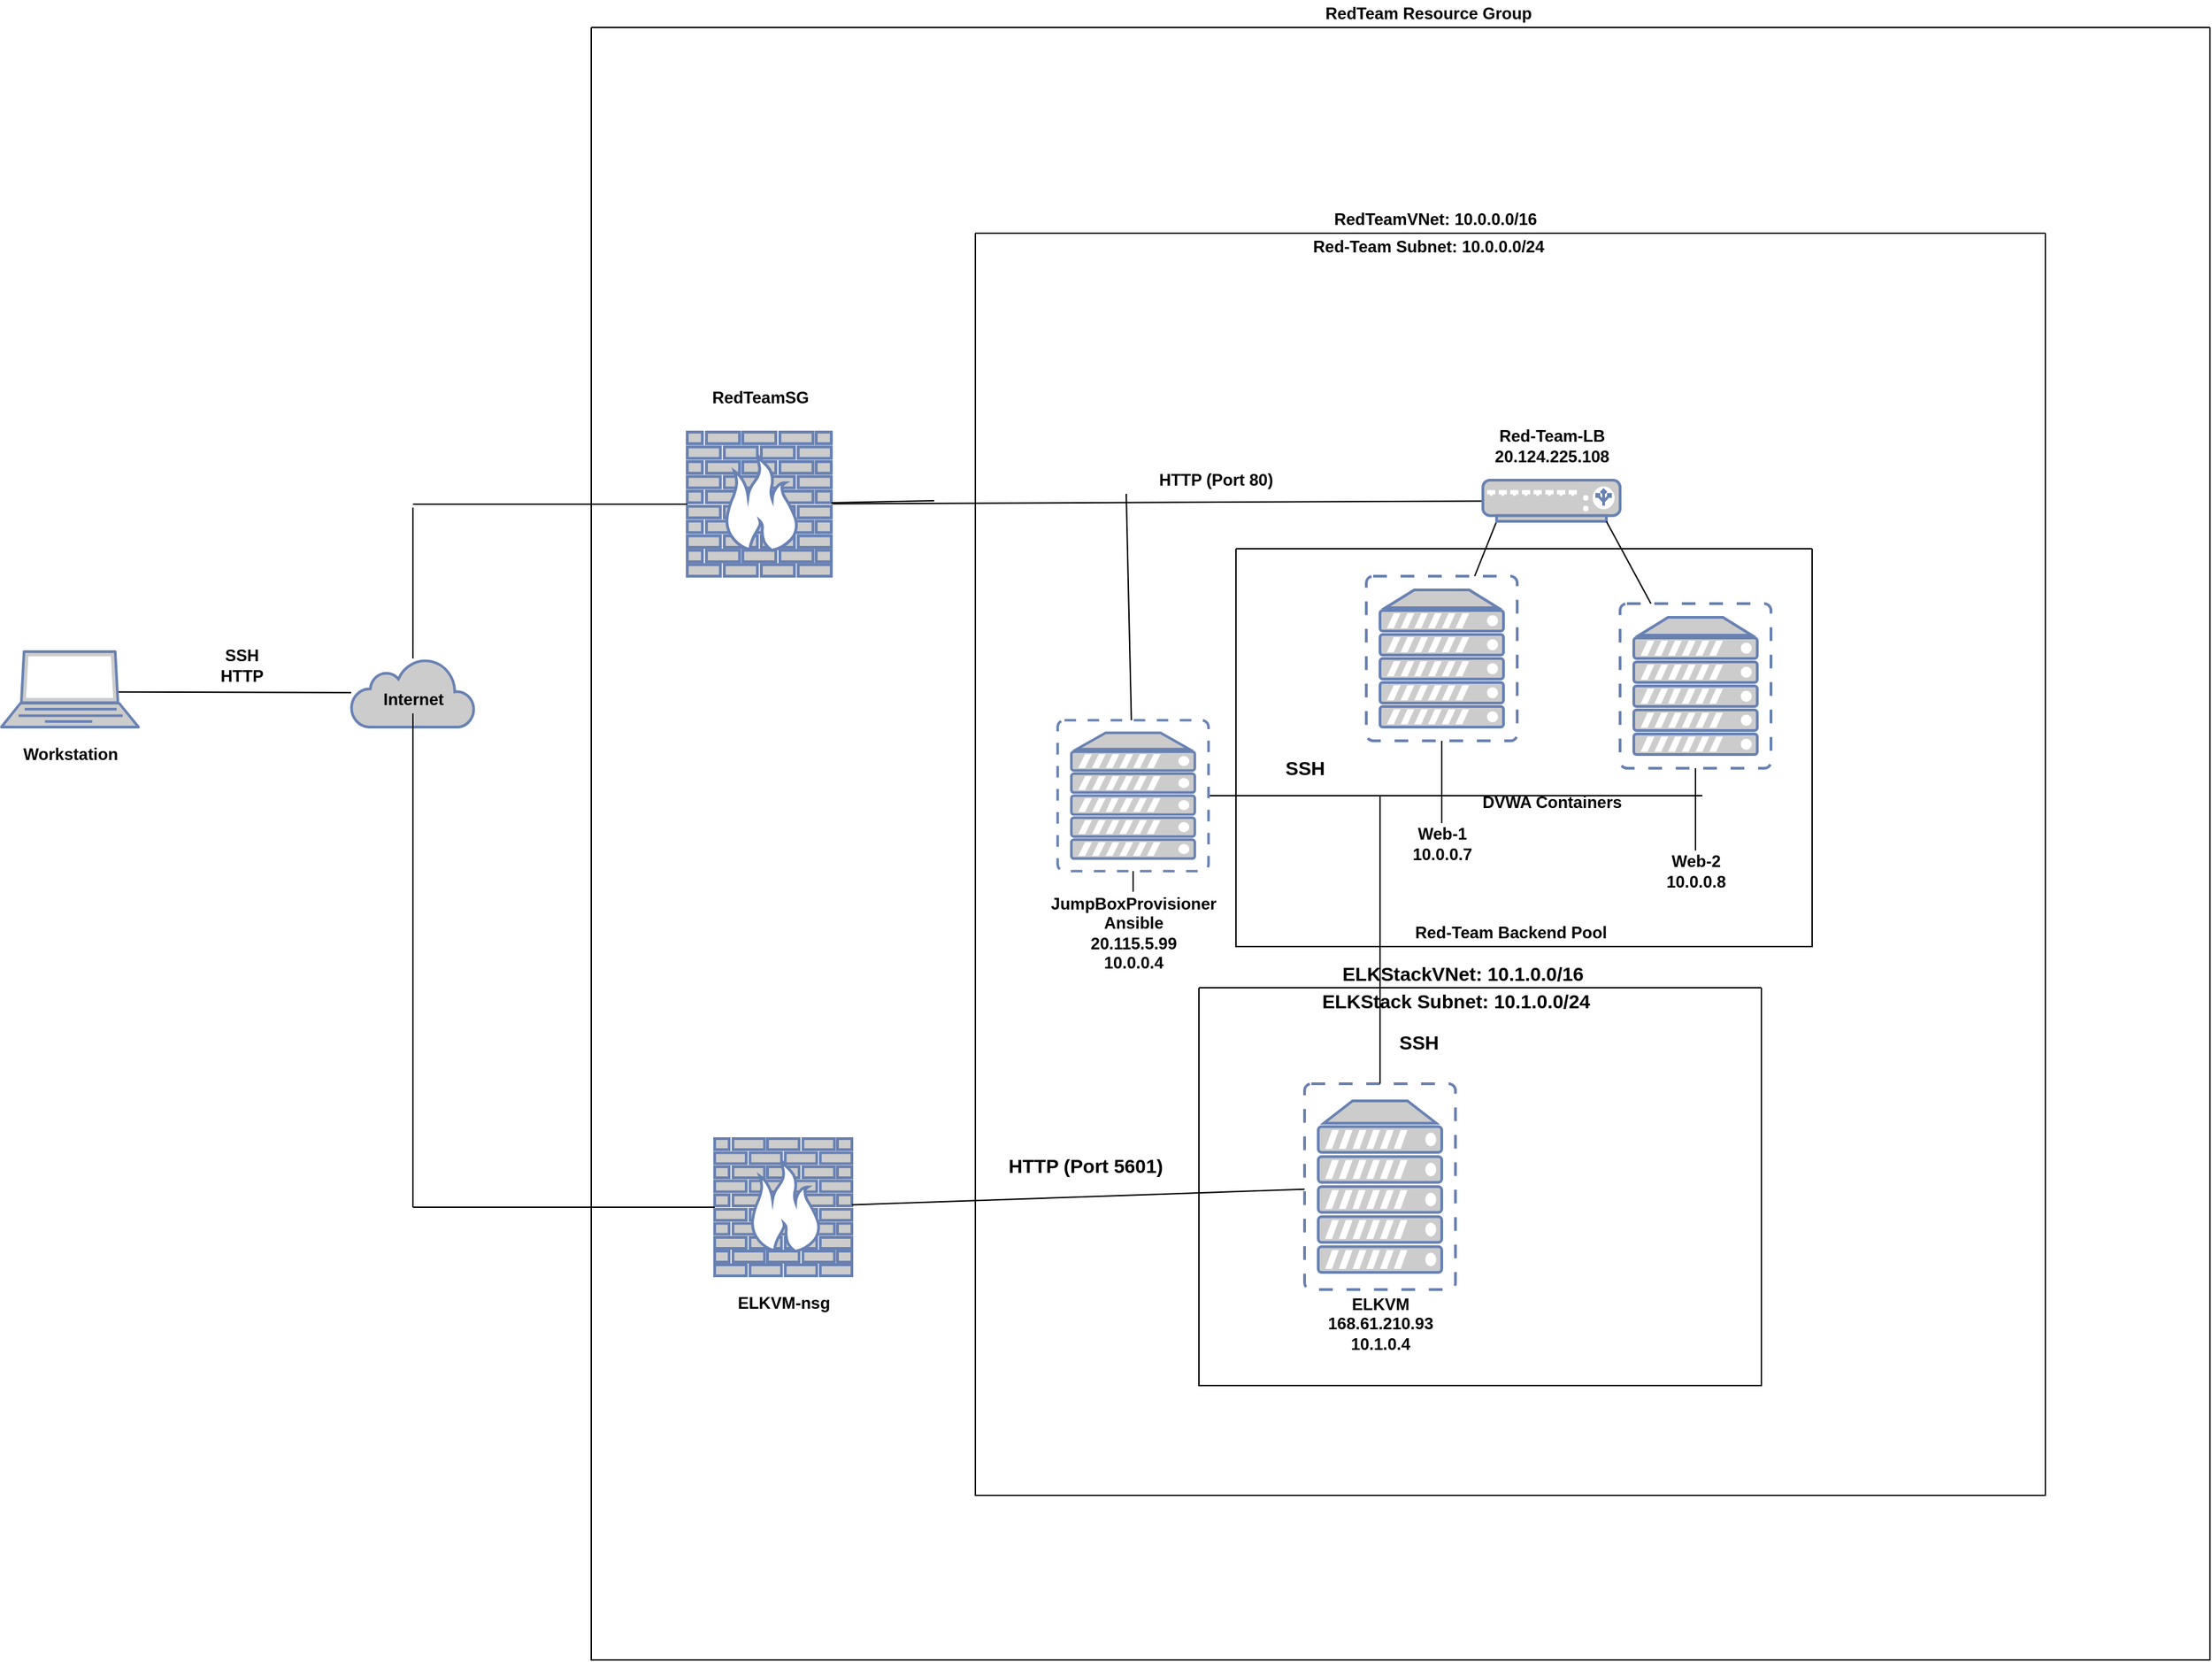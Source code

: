 <mxfile version="15.8.3" type="google"><diagram id="jwfKfAEEq1p73H-1qdsX" name="Page-1"><mxGraphModel dx="1468" dy="1631" grid="1" gridSize="10" guides="1" tooltips="1" connect="1" arrows="1" fold="1" page="1" pageScale="1" pageWidth="850" pageHeight="1100" math="0" shadow="0"><root><mxCell id="0"/><mxCell id="1" parent="0"/><mxCell id="AIUFh_Fzftiz6L2hplAe-83" style="edgeStyle=none;rounded=0;orthogonalLoop=1;jettySize=auto;html=1;entryX=0.341;entryY=0.531;entryDx=0;entryDy=0;entryPerimeter=0;endArrow=none;endFill=0;" edge="1" parent="1" source="AIUFh_Fzftiz6L2hplAe-1" target="AIUFh_Fzftiz6L2hplAe-2"><mxGeometry relative="1" as="geometry"/></mxCell><mxCell id="AIUFh_Fzftiz6L2hplAe-84" value="" style="edgeStyle=none;rounded=0;orthogonalLoop=1;jettySize=auto;html=1;endArrow=none;endFill=0;" edge="1" parent="1" source="AIUFh_Fzftiz6L2hplAe-1"><mxGeometry relative="1" as="geometry"><mxPoint x="-110" y="230" as="targetPoint"/></mxGeometry></mxCell><mxCell id="AIUFh_Fzftiz6L2hplAe-87" style="edgeStyle=none;rounded=0;orthogonalLoop=1;jettySize=auto;html=1;endArrow=none;endFill=0;" edge="1" parent="1" source="AIUFh_Fzftiz6L2hplAe-1"><mxGeometry relative="1" as="geometry"><mxPoint x="-110" y="610" as="targetPoint"/></mxGeometry></mxCell><mxCell id="AIUFh_Fzftiz6L2hplAe-1" value="" style="html=1;outlineConnect=0;fillColor=#CCCCCC;strokeColor=#6881B3;gradientColor=none;gradientDirection=north;strokeWidth=2;shape=mxgraph.networks.cloud;fontColor=#ffffff;" vertex="1" parent="1"><mxGeometry x="-155" y="340" width="90" height="50" as="geometry"/></mxCell><mxCell id="AIUFh_Fzftiz6L2hplAe-2" value="" style="fontColor=#0066CC;verticalAlign=top;verticalLabelPosition=bottom;labelPosition=center;align=center;html=1;outlineConnect=0;fillColor=#CCCCCC;strokeColor=#6881B3;gradientColor=none;gradientDirection=north;strokeWidth=2;shape=mxgraph.networks.laptop;" vertex="1" parent="1"><mxGeometry x="-410" y="335" width="100" height="55" as="geometry"/></mxCell><mxCell id="AIUFh_Fzftiz6L2hplAe-6" value="&lt;b&gt;SSH&lt;br&gt;HTTP&lt;/b&gt;" style="text;html=1;resizable=0;autosize=1;align=center;verticalAlign=middle;points=[];fillColor=none;strokeColor=none;rounded=0;" vertex="1" parent="1"><mxGeometry x="-260" y="330" width="50" height="30" as="geometry"/></mxCell><mxCell id="AIUFh_Fzftiz6L2hplAe-8" value="&lt;b&gt;Workstation&lt;/b&gt;" style="text;html=1;resizable=0;autosize=1;align=center;verticalAlign=middle;points=[];fillColor=none;strokeColor=none;rounded=0;" vertex="1" parent="1"><mxGeometry x="-400" y="400" width="80" height="20" as="geometry"/></mxCell><mxCell id="AIUFh_Fzftiz6L2hplAe-17" value="" style="edgeStyle=none;rounded=0;orthogonalLoop=1;jettySize=auto;html=1;endArrow=none;endFill=0;" edge="1" parent="1" source="AIUFh_Fzftiz6L2hplAe-16" target="AIUFh_Fzftiz6L2hplAe-9"><mxGeometry relative="1" as="geometry"><mxPoint x="590" y="225" as="targetPoint"/></mxGeometry></mxCell><mxCell id="AIUFh_Fzftiz6L2hplAe-24" value="" style="edgeStyle=none;rounded=0;orthogonalLoop=1;jettySize=auto;html=1;endArrow=none;endFill=0;exitX=0.1;exitY=1;exitDx=0;exitDy=0;exitPerimeter=0;" edge="1" parent="1" source="AIUFh_Fzftiz6L2hplAe-16" target="AIUFh_Fzftiz6L2hplAe-20"><mxGeometry relative="1" as="geometry"/></mxCell><mxCell id="AIUFh_Fzftiz6L2hplAe-16" value="" style="fontColor=#0066CC;verticalAlign=top;verticalLabelPosition=bottom;labelPosition=center;align=center;html=1;outlineConnect=0;fillColor=#CCCCCC;strokeColor=#6881B3;gradientColor=none;gradientDirection=north;strokeWidth=2;shape=mxgraph.networks.load_balancer;" vertex="1" parent="1"><mxGeometry x="670" y="210" width="100" height="30" as="geometry"/></mxCell><mxCell id="AIUFh_Fzftiz6L2hplAe-19" value="&lt;b&gt;Red-Team-LB&lt;br&gt;20.124.225.108&lt;br&gt;&lt;/b&gt;" style="text;html=1;resizable=0;autosize=1;align=center;verticalAlign=middle;points=[];fillColor=none;strokeColor=none;rounded=0;" vertex="1" parent="1"><mxGeometry x="670" y="170" width="100" height="30" as="geometry"/></mxCell><mxCell id="AIUFh_Fzftiz6L2hplAe-26" value="" style="edgeStyle=none;rounded=0;orthogonalLoop=1;jettySize=auto;html=1;endArrow=none;endFill=0;entryX=0.9;entryY=1;entryDx=0;entryDy=0;entryPerimeter=0;" edge="1" parent="1" source="AIUFh_Fzftiz6L2hplAe-21" target="AIUFh_Fzftiz6L2hplAe-16"><mxGeometry relative="1" as="geometry"><mxPoint x="825" y="220" as="targetPoint"/></mxGeometry></mxCell><mxCell id="AIUFh_Fzftiz6L2hplAe-40" value="" style="edgeStyle=none;rounded=0;orthogonalLoop=1;jettySize=auto;html=1;endArrow=none;endFill=0;" edge="1" parent="1" source="AIUFh_Fzftiz6L2hplAe-21" target="AIUFh_Fzftiz6L2hplAe-28"><mxGeometry relative="1" as="geometry"/></mxCell><mxCell id="AIUFh_Fzftiz6L2hplAe-21" value="" style="fontColor=#0066CC;verticalAlign=top;verticalLabelPosition=bottom;labelPosition=center;align=center;html=1;outlineConnect=0;fillColor=#CCCCCC;strokeColor=#6881B3;gradientColor=none;gradientDirection=north;strokeWidth=2;shape=mxgraph.networks.virtual_server;" vertex="1" parent="1"><mxGeometry x="770" y="300" width="110" height="120" as="geometry"/></mxCell><mxCell id="AIUFh_Fzftiz6L2hplAe-28" value="&lt;b&gt;Web-2&lt;br&gt;10.0.0.8&lt;br&gt;&lt;/b&gt;" style="text;html=1;resizable=0;autosize=1;align=center;verticalAlign=middle;points=[];fillColor=none;strokeColor=none;rounded=0;" vertex="1" parent="1"><mxGeometry x="795" y="480" width="60" height="30" as="geometry"/></mxCell><mxCell id="AIUFh_Fzftiz6L2hplAe-29" value="&lt;b&gt;DVWA Containers&lt;/b&gt;" style="text;html=1;resizable=0;autosize=1;align=center;verticalAlign=middle;points=[];fillColor=none;strokeColor=none;rounded=0;" vertex="1" parent="1"><mxGeometry x="660" y="435" width="120" height="20" as="geometry"/></mxCell><mxCell id="AIUFh_Fzftiz6L2hplAe-43" value="" style="swimlane;startSize=0;" vertex="1" parent="1"><mxGeometry x="490" y="260" width="420" height="290" as="geometry"><mxRectangle x="210" y="-40" width="50" height="40" as="alternateBounds"/></mxGeometry></mxCell><mxCell id="AIUFh_Fzftiz6L2hplAe-54" value="&lt;b&gt;RedTeam Resource Group&lt;/b&gt;" style="text;html=1;resizable=0;autosize=1;align=center;verticalAlign=middle;points=[];fillColor=none;strokeColor=none;rounded=0;" vertex="1" parent="1"><mxGeometry x="545" y="-140" width="170" height="20" as="geometry"/></mxCell><mxCell id="AIUFh_Fzftiz6L2hplAe-53" value="" style="swimlane;startSize=0;fontStyle=0" vertex="1" parent="1"><mxGeometry x="20" y="-120" width="1180" height="1190" as="geometry"/></mxCell><mxCell id="AIUFh_Fzftiz6L2hplAe-56" value="" style="fontColor=#0066CC;verticalAlign=top;verticalLabelPosition=bottom;labelPosition=center;align=center;html=1;outlineConnect=0;fillColor=#CCCCCC;strokeColor=#6881B3;gradientColor=none;gradientDirection=north;strokeWidth=2;shape=mxgraph.networks.firewall;" vertex="1" parent="AIUFh_Fzftiz6L2hplAe-53"><mxGeometry x="90" y="810" width="100" height="100" as="geometry"/></mxCell><mxCell id="AIUFh_Fzftiz6L2hplAe-59" value="&lt;b&gt;ELKVM-nsg&lt;/b&gt;" style="text;html=1;resizable=0;autosize=1;align=center;verticalAlign=middle;points=[];fillColor=none;strokeColor=none;rounded=0;" vertex="1" parent="AIUFh_Fzftiz6L2hplAe-53"><mxGeometry x="100" y="920" width="80" height="20" as="geometry"/></mxCell><mxCell id="AIUFh_Fzftiz6L2hplAe-9" value="" style="fontColor=#0066CC;verticalAlign=top;verticalLabelPosition=bottom;labelPosition=center;align=center;html=1;outlineConnect=0;fillColor=#CCCCCC;strokeColor=#6881B3;gradientColor=none;gradientDirection=north;strokeWidth=2;shape=mxgraph.networks.firewall;" vertex="1" parent="AIUFh_Fzftiz6L2hplAe-53"><mxGeometry x="70" y="295" width="105" height="105" as="geometry"/></mxCell><mxCell id="AIUFh_Fzftiz6L2hplAe-11" value="&lt;b&gt;RedTeamSG&lt;/b&gt;" style="text;html=1;resizable=0;autosize=1;align=center;verticalAlign=middle;points=[];fillColor=none;strokeColor=none;rounded=0;" vertex="1" parent="AIUFh_Fzftiz6L2hplAe-53"><mxGeometry x="77.5" y="260" width="90" height="20" as="geometry"/></mxCell><mxCell id="AIUFh_Fzftiz6L2hplAe-49" value="" style="swimlane;startSize=0;" vertex="1" parent="AIUFh_Fzftiz6L2hplAe-53"><mxGeometry x="280" y="150" width="780" height="920" as="geometry"/></mxCell><mxCell id="AIUFh_Fzftiz6L2hplAe-15" value="&lt;b&gt;JumpBoxProvisioner&lt;br&gt;Ansible&lt;br&gt;20.115.5.99&lt;br&gt;10.0.0.4&lt;br&gt;&lt;/b&gt;" style="text;html=1;resizable=0;autosize=1;align=center;verticalAlign=middle;points=[];fillColor=none;strokeColor=none;rounded=0;" vertex="1" parent="AIUFh_Fzftiz6L2hplAe-49"><mxGeometry x="45" y="480" width="140" height="60" as="geometry"/></mxCell><mxCell id="AIUFh_Fzftiz6L2hplAe-38" value="" style="edgeStyle=none;rounded=0;orthogonalLoop=1;jettySize=auto;html=1;endArrow=none;endFill=0;startArrow=none;" edge="1" parent="AIUFh_Fzftiz6L2hplAe-49" source="AIUFh_Fzftiz6L2hplAe-12"><mxGeometry relative="1" as="geometry"><mxPoint x="110" y="430" as="sourcePoint"/><mxPoint x="530" y="410" as="targetPoint"/></mxGeometry></mxCell><mxCell id="AIUFh_Fzftiz6L2hplAe-61" value="" style="fontColor=#0066CC;verticalAlign=top;verticalLabelPosition=bottom;labelPosition=center;align=center;html=1;outlineConnect=0;fillColor=#CCCCCC;strokeColor=#6881B3;gradientColor=none;gradientDirection=north;strokeWidth=2;shape=mxgraph.networks.virtual_server;" vertex="1" parent="AIUFh_Fzftiz6L2hplAe-49"><mxGeometry x="240" y="620" width="110" height="150" as="geometry"/></mxCell><mxCell id="AIUFh_Fzftiz6L2hplAe-62" value="&lt;b&gt;ELKVM&lt;br&gt;168.61.210.93&lt;br&gt;10.1.0.4&lt;br&gt;&lt;/b&gt;" style="text;html=1;resizable=0;autosize=1;align=center;verticalAlign=middle;points=[];fillColor=none;strokeColor=none;rounded=0;" vertex="1" parent="AIUFh_Fzftiz6L2hplAe-49"><mxGeometry x="250" y="770" width="90" height="50" as="geometry"/></mxCell><mxCell id="AIUFh_Fzftiz6L2hplAe-41" value="" style="edgeStyle=none;rounded=0;orthogonalLoop=1;jettySize=auto;html=1;endArrow=none;endFill=0;" edge="1" parent="AIUFh_Fzftiz6L2hplAe-49" source="AIUFh_Fzftiz6L2hplAe-15" target="AIUFh_Fzftiz6L2hplAe-12"><mxGeometry relative="1" as="geometry"/></mxCell><mxCell id="AIUFh_Fzftiz6L2hplAe-65" style="edgeStyle=none;rounded=0;orthogonalLoop=1;jettySize=auto;html=1;exitX=0.5;exitY=0;exitDx=0;exitDy=0;exitPerimeter=0;entryX=0.5;entryY=1;entryDx=0;entryDy=0;entryPerimeter=0;endArrow=none;endFill=0;startArrow=none;" edge="1" parent="AIUFh_Fzftiz6L2hplAe-49" source="AIUFh_Fzftiz6L2hplAe-15" target="AIUFh_Fzftiz6L2hplAe-12"><mxGeometry relative="1" as="geometry"/></mxCell><mxCell id="AIUFh_Fzftiz6L2hplAe-14" value="&lt;b&gt;HTTP (Port 80)&lt;/b&gt;" style="text;html=1;resizable=0;autosize=1;align=center;verticalAlign=middle;points=[];fillColor=none;strokeColor=none;rounded=0;" vertex="1" parent="AIUFh_Fzftiz6L2hplAe-49"><mxGeometry x="125" y="170" width="100" height="20" as="geometry"/></mxCell><mxCell id="AIUFh_Fzftiz6L2hplAe-12" value="" style="fontColor=#0066CC;verticalAlign=top;verticalLabelPosition=bottom;labelPosition=center;align=center;html=1;outlineConnect=0;fillColor=#CCCCCC;strokeColor=#6881B3;gradientColor=none;gradientDirection=north;strokeWidth=2;shape=mxgraph.networks.virtual_server;" vertex="1" parent="AIUFh_Fzftiz6L2hplAe-49"><mxGeometry x="60" y="355" width="110" height="110" as="geometry"/></mxCell><mxCell id="AIUFh_Fzftiz6L2hplAe-20" value="" style="fontColor=#0066CC;verticalAlign=top;verticalLabelPosition=bottom;labelPosition=center;align=center;html=1;outlineConnect=0;fillColor=#CCCCCC;strokeColor=#6881B3;gradientColor=none;gradientDirection=north;strokeWidth=2;shape=mxgraph.networks.virtual_server;" vertex="1" parent="AIUFh_Fzftiz6L2hplAe-49"><mxGeometry x="285" y="250" width="110" height="120" as="geometry"/></mxCell><mxCell id="AIUFh_Fzftiz6L2hplAe-27" value="&lt;b&gt;Web-1&lt;br&gt;10.0.0.7&lt;br&gt;&lt;/b&gt;" style="text;html=1;resizable=0;autosize=1;align=center;verticalAlign=middle;points=[];fillColor=none;strokeColor=none;rounded=0;" vertex="1" parent="AIUFh_Fzftiz6L2hplAe-49"><mxGeometry x="310" y="430" width="60" height="30" as="geometry"/></mxCell><mxCell id="AIUFh_Fzftiz6L2hplAe-39" value="" style="edgeStyle=none;rounded=0;orthogonalLoop=1;jettySize=auto;html=1;endArrow=none;endFill=0;" edge="1" parent="AIUFh_Fzftiz6L2hplAe-49" source="AIUFh_Fzftiz6L2hplAe-27" target="AIUFh_Fzftiz6L2hplAe-20"><mxGeometry relative="1" as="geometry"/></mxCell><mxCell id="AIUFh_Fzftiz6L2hplAe-92" value="&lt;b&gt;&lt;font style=&quot;font-size: 14px&quot;&gt;SSH&lt;/font&gt;&lt;/b&gt;" style="text;html=1;resizable=0;autosize=1;align=center;verticalAlign=middle;points=[];fillColor=none;strokeColor=none;rounded=0;" vertex="1" parent="AIUFh_Fzftiz6L2hplAe-49"><mxGeometry x="220" y="380" width="40" height="20" as="geometry"/></mxCell><mxCell id="AIUFh_Fzftiz6L2hplAe-98" value="&lt;b&gt;&lt;font style=&quot;font-size: 14px&quot;&gt;HTTP (Port 5601)&lt;/font&gt;&lt;/b&gt;" style="text;html=1;resizable=0;autosize=1;align=center;verticalAlign=middle;points=[];fillColor=none;strokeColor=none;rounded=0;fontSize=14;" vertex="1" parent="AIUFh_Fzftiz6L2hplAe-49"><mxGeometry x="15" y="670" width="130" height="20" as="geometry"/></mxCell><mxCell id="AIUFh_Fzftiz6L2hplAe-51" value="&lt;b&gt;Red-Team Subnet: 10.0.0.0/24&lt;br&gt;&lt;/b&gt;" style="text;html=1;resizable=0;autosize=1;align=center;verticalAlign=middle;points=[];fillColor=none;strokeColor=none;rounded=0;" vertex="1" parent="AIUFh_Fzftiz6L2hplAe-49"><mxGeometry x="240" width="180" height="20" as="geometry"/></mxCell><mxCell id="AIUFh_Fzftiz6L2hplAe-46" value="&lt;b&gt;Red-Team Backend Pool&lt;/b&gt;" style="text;html=1;resizable=0;autosize=1;align=center;verticalAlign=middle;points=[];fillColor=none;strokeColor=none;rounded=0;" vertex="1" parent="AIUFh_Fzftiz6L2hplAe-49"><mxGeometry x="310" y="500" width="160" height="20" as="geometry"/></mxCell><mxCell id="AIUFh_Fzftiz6L2hplAe-105" value="&lt;b&gt;ELKStackVNet: 10.1.0.0/16&lt;/b&gt;" style="text;html=1;resizable=0;autosize=1;align=center;verticalAlign=middle;points=[];fillColor=none;strokeColor=none;rounded=0;fontSize=14;" vertex="1" parent="AIUFh_Fzftiz6L2hplAe-49"><mxGeometry x="260" y="530" width="190" height="20" as="geometry"/></mxCell><mxCell id="AIUFh_Fzftiz6L2hplAe-95" style="edgeStyle=none;rounded=0;orthogonalLoop=1;jettySize=auto;html=1;fontSize=14;endArrow=none;endFill=0;" edge="1" parent="AIUFh_Fzftiz6L2hplAe-53" source="AIUFh_Fzftiz6L2hplAe-61" target="AIUFh_Fzftiz6L2hplAe-56"><mxGeometry relative="1" as="geometry"/></mxCell><mxCell id="AIUFh_Fzftiz6L2hplAe-52" value="&lt;b&gt;RedTeamVNet: 10.0.0.0/16&lt;/b&gt;" style="text;html=1;resizable=0;autosize=1;align=center;verticalAlign=middle;points=[];fillColor=none;strokeColor=none;rounded=0;" vertex="1" parent="AIUFh_Fzftiz6L2hplAe-53"><mxGeometry x="535" y="130" width="160" height="20" as="geometry"/></mxCell><mxCell id="AIUFh_Fzftiz6L2hplAe-97" style="edgeStyle=none;rounded=0;orthogonalLoop=1;jettySize=auto;html=1;fontSize=14;endArrow=none;endFill=0;" edge="1" parent="1" source="AIUFh_Fzftiz6L2hplAe-7"><mxGeometry relative="1" as="geometry"><mxPoint x="-110" y="740" as="targetPoint"/></mxGeometry></mxCell><mxCell id="AIUFh_Fzftiz6L2hplAe-7" value="&lt;b&gt;Internet&lt;/b&gt;" style="text;html=1;resizable=0;autosize=1;align=center;verticalAlign=middle;points=[];fillColor=none;strokeColor=none;rounded=0;" vertex="1" parent="1"><mxGeometry x="-140" y="360" width="60" height="20" as="geometry"/></mxCell><mxCell id="AIUFh_Fzftiz6L2hplAe-73" value="" style="edgeStyle=none;rounded=0;orthogonalLoop=1;jettySize=auto;html=1;endArrow=none;endFill=0;" edge="1" parent="1" source="AIUFh_Fzftiz6L2hplAe-9"><mxGeometry relative="1" as="geometry"><mxPoint x="270" y="225" as="targetPoint"/></mxGeometry></mxCell><mxCell id="AIUFh_Fzftiz6L2hplAe-82" style="edgeStyle=none;rounded=0;orthogonalLoop=1;jettySize=auto;html=1;endArrow=none;endFill=0;" edge="1" parent="1" source="AIUFh_Fzftiz6L2hplAe-12"><mxGeometry relative="1" as="geometry"><mxPoint x="410" y="220" as="targetPoint"/></mxGeometry></mxCell><mxCell id="AIUFh_Fzftiz6L2hplAe-85" style="edgeStyle=none;rounded=0;orthogonalLoop=1;jettySize=auto;html=1;endArrow=none;endFill=0;" edge="1" parent="1" source="AIUFh_Fzftiz6L2hplAe-9"><mxGeometry relative="1" as="geometry"><mxPoint x="-110" y="227.5" as="targetPoint"/></mxGeometry></mxCell><mxCell id="AIUFh_Fzftiz6L2hplAe-96" style="edgeStyle=none;rounded=0;orthogonalLoop=1;jettySize=auto;html=1;fontSize=14;endArrow=none;endFill=0;" edge="1" parent="1" source="AIUFh_Fzftiz6L2hplAe-56"><mxGeometry relative="1" as="geometry"><mxPoint x="-110" y="740" as="targetPoint"/></mxGeometry></mxCell><mxCell id="AIUFh_Fzftiz6L2hplAe-102" style="edgeStyle=orthogonalEdgeStyle;curved=1;rounded=0;orthogonalLoop=1;jettySize=auto;html=1;fontSize=14;endArrow=none;endFill=0;" edge="1" parent="1" source="AIUFh_Fzftiz6L2hplAe-61"><mxGeometry relative="1" as="geometry"><mxPoint x="595" y="440" as="targetPoint"/></mxGeometry></mxCell><mxCell id="AIUFh_Fzftiz6L2hplAe-104" value="" style="swimlane;startSize=0;fontSize=14;" vertex="1" parent="1"><mxGeometry x="463" y="580" width="410" height="290" as="geometry"/></mxCell><mxCell id="AIUFh_Fzftiz6L2hplAe-66" value="&lt;b&gt;&lt;font style=&quot;font-size: 14px&quot;&gt;SSH&lt;/font&gt;&lt;/b&gt;" style="text;html=1;resizable=0;autosize=1;align=center;verticalAlign=middle;points=[];fillColor=none;strokeColor=none;rounded=0;" vertex="1" parent="AIUFh_Fzftiz6L2hplAe-104"><mxGeometry x="140" y="30" width="40" height="20" as="geometry"/></mxCell><mxCell id="AIUFh_Fzftiz6L2hplAe-107" value="&lt;b&gt;ELKStack Subnet: 10.1.0.0/24&lt;/b&gt;" style="text;html=1;resizable=0;autosize=1;align=center;verticalAlign=middle;points=[];fillColor=none;strokeColor=none;rounded=0;fontSize=14;" vertex="1" parent="AIUFh_Fzftiz6L2hplAe-104"><mxGeometry x="82" width="210" height="20" as="geometry"/></mxCell></root></mxGraphModel></diagram></mxfile>